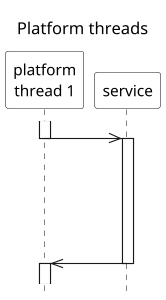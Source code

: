 @startuml

title Platform threads

scale 1.1
hide footbox
skinparam monochrome true
skinparam defaultFontName Source Sans Pro
skinparam titleFontSize 15
skinparam titleFontStyle normal
skinparam sequenceMessageAlign left
skinparam participantBackgroundColor #white
skinparam noteBackgroundColor #white
skinparam sequenceGroupBackgroundColor #white

participant "platform\nthread 1" as PlatformThread1
'participant "platform\nthread 2" as PlatformThread2
participant "service" as Service

||10||
activate PlatformThread1
PlatformThread1->>Service
deactivate PlatformThread1
activate Service
||100||
'activate PlatformThread2
'PlatformThread2->>Service
Service->>PlatformThread1
deactivate Service
activate PlatformThread1
'Service->>PlatformThread2
||10||

@enduml
